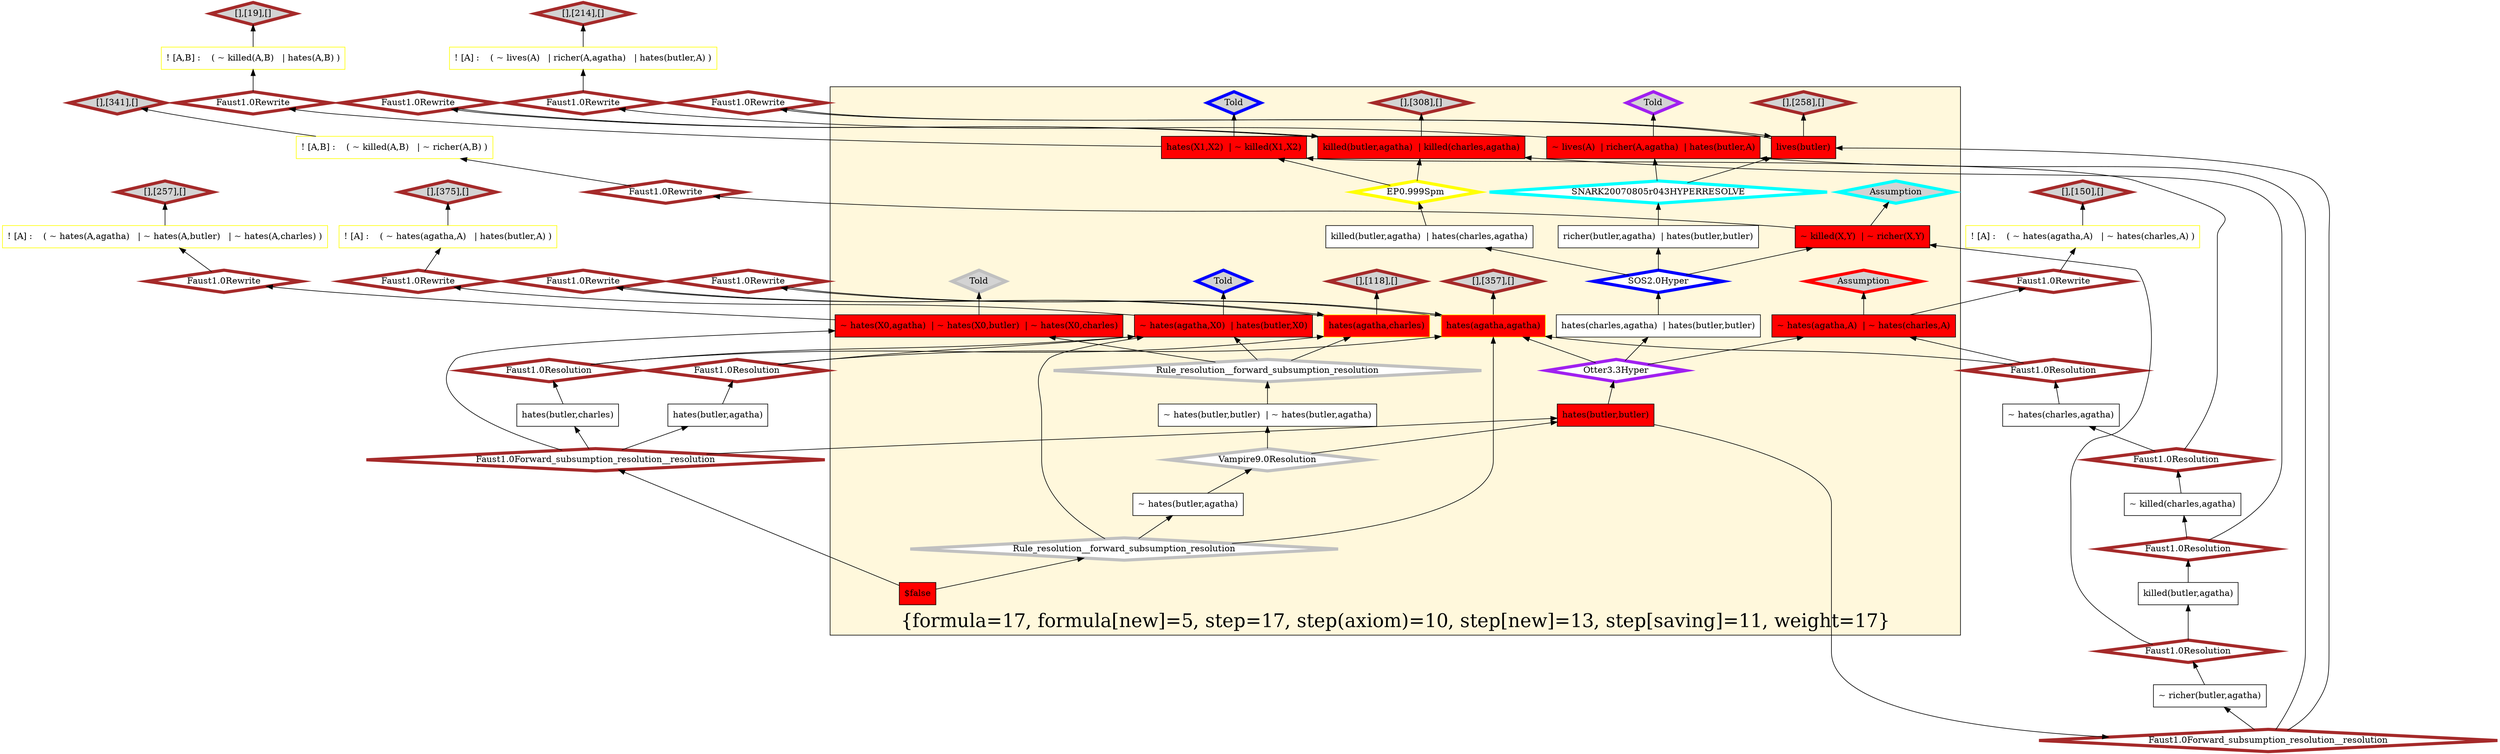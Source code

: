 digraph g 
{ rankdir=BT;
   
  "x_0" [ color="black" shape="box" label="$false" fillcolor="red" style="filled"  ];
  "x_102" [ color="black" shape="box" label="~ killed(A,B)  | ~ richer(A,B)" fillcolor="red" style="filled"  ];
  "x_172" [ color="black" shape="box" label="~ hates(butler,butler)  | ~ hates(butler,agatha)" fillcolor="white" style="filled"  ];
  "x_55" [ color="black" shape="box" label="~ hates(butler,agatha)" fillcolor="white" style="filled"  ];
  "x_102" [ color="black" shape="box" label="~ killed(A,B)  | ~ richer(A,B)" fillcolor="red" style="filled"  ];
  "x_427" [ color="black" shape="box" label="hates(charles,agatha)  | killed(butler,agatha)" fillcolor="white" style="filled"  ];
  "x_308" [ color="black" shape="box" label="killed(butler,agatha)  | killed(charles,agatha)" fillcolor="red" style="filled"  ];
  "x_341" [ color="yellow" shape="box" label="! [A,B] :    ( ~ killed(A,B)   | ~ richer(A,B) )" fillcolor="white" style="filled"  ];
  "x_275" [ color="black" shape="box" label="hates(butler,charles)" fillcolor="white" style="filled"  ];
  "x_357" [ color="black" shape="box" label="hates(agatha,agatha)" fillcolor="red" style="filled"  ];
  "x_118" [ color="black" shape="box" label="hates(agatha,charles)" fillcolor="red" style="filled"  ];
  "x_8" [ color="black" shape="box" label="~ hates(agatha,A)  | hates(butler,A)" fillcolor="red" style="filled"  ];
  "x_357" [ color="black" shape="box" label="hates(agatha,agatha)" fillcolor="red" style="filled"  ];
  "x_347" [ color="black" shape="box" label="hates(butler,butler)" fillcolor="red" style="filled"  ];
  "x_347" [ color="black" shape="box" label="hates(butler,butler)" fillcolor="red" style="filled"  ];
  "x_118" [ color="black" shape="box" label="hates(agatha,charles)" fillcolor="red" style="filled"  ];
  "x_238" [ color="black" shape="box" label="killed(butler,agatha)" fillcolor="white" style="filled"  ];
  "x_67" [ color="black" shape="box" label="richer(butler,agatha)  | hates(butler,butler)" fillcolor="white" style="filled"  ];
  "x_118" [ color="yellow" shape="box" label="hates(agatha,charles)" fillcolor="red" style="filled"  ];
  "x_19" [ color="yellow" shape="box" label="! [A,B] :    ( ~ killed(A,B)   | hates(A,B) )" fillcolor="white" style="filled"  ];
  "x_395" [ color="black" shape="box" label="~ lives(A)  | richer(A,agatha)  | hates(butler,A)" fillcolor="red" style="filled"  ];
  "x_78" [ color="black" shape="box" label="hates(butler,agatha)" fillcolor="white" style="filled"  ];
  "x_308" [ color="yellow" shape="box" label="killed(butler,agatha) | killed(charles,agatha)" fillcolor="red" style="filled"  ];
  "x_427" [ color="black" shape="box" label="killed(butler,agatha)  | hates(charles,agatha)" fillcolor="white" style="filled"  ];
  "x_158" [ color="black" shape="box" label="hates(butler,butler)  | hates(charles,agatha)" fillcolor="white" style="filled"  ];
  "x_258" [ color="black" shape="box" label="lives(butler)" fillcolor="red" style="filled"  ];
  "x_102" [ color="black" shape="box" label="~ killed(X,Y)  | ~ richer(X,Y)" fillcolor="red" style="filled"  ];
  "x_357" [ color="black" shape="box" label="hates(agatha,agatha)" fillcolor="red" style="filled"  ];
  "x_260" [ color="black" shape="box" label="~ killed(A,B)  | hates(A,B)" fillcolor="red" style="filled"  ];
  "x_258" [ color="yellow" shape="box" label="lives(butler)" fillcolor="red" style="filled"  ];
  "x_260" [ color="black" shape="box" label="~ killed(A,B)  | hates(A,B)" fillcolor="red" style="filled"  ];
  "x_441" [ color="black" shape="box" label="~ hates(agatha,A)  | ~ hates(charles,A)" fillcolor="red" style="filled"  ];
  "x_203" [ color="black" shape="box" label="~ hates(X0,butler)  | ~ hates(X0,charles)  | ~ hates(X0,agatha)" fillcolor="red" style="filled"  ];
  "x_395" [ color="black" shape="box" label="~ lives(X)  | richer(X,agatha)  | hates(butler,X)" fillcolor="red" style="filled"  ];
  "x_8" [ color="black" shape="box" label="~ hates(agatha,A)  | hates(butler,A)" fillcolor="red" style="filled"  ];
  "x_375" [ color="yellow" shape="box" label="! [A] :    ( ~ hates(agatha,A)   | hates(butler,A) )" fillcolor="white" style="filled"  ];
  "x_35" [ color="black" shape="box" label="~ richer(butler,agatha)" fillcolor="white" style="filled"  ];
  "x_348" [ color="black" shape="box" label="~ killed(charles,agatha)" fillcolor="white" style="filled"  ];
  "x_260" [ color="black" shape="box" label="hates(X1,X2)  | ~ killed(X1,X2)" fillcolor="red" style="filled"  ];
  "x_441" [ color="black" shape="box" label="~ hates(agatha,X)  | ~ hates(charles,X)" fillcolor="red" style="filled"  ];
  "x_347" [ color="black" shape="box" label="hates(butler,butler)" fillcolor="red" style="filled"  ];
  "x_67" [ color="black" shape="box" label="richer(butler,agatha)  | hates(butler,butler)" fillcolor="white" style="filled"  ];
  "x_203" [ color="black" shape="box" label="~ hates(A,agatha)  | ~ hates(A,butler)  | ~ hates(A,charles)" fillcolor="red" style="filled"  ];
  "x_257" [ color="yellow" shape="box" label="! [A] :    ( ~ hates(A,agatha)   | ~ hates(A,butler)   | ~ hates(A,charles) )" fillcolor="white" style="filled"  ];
  "x_269" [ color="black" shape="box" label="~ hates(charles,agatha)" fillcolor="white" style="filled"  ];
  "x_8" [ color="black" shape="box" label="~ hates(agatha,X0)  | hates(butler,X0)" fillcolor="red" style="filled"  ];
  "x_357" [ color="yellow" shape="box" label="hates(agatha,agatha)" fillcolor="red" style="filled"  ];
  "x_308" [ color="black" shape="box" label="killed(butler,agatha)  | killed(charles,agatha)" fillcolor="red" style="filled"  ];
  "x_150" [ color="yellow" shape="box" label="! [A] :    ( ~ hates(agatha,A)   | ~ hates(charles,A) )" fillcolor="white" style="filled"  ];
  "x_0" [ color="black" shape="box" label="$false" fillcolor="red" style="filled"  ];
  "x_258" [ color="black" shape="box" label="lives(butler)" fillcolor="red" style="filled"  ];
  "x_158" [ color="black" shape="box" label="hates(charles,agatha)  | hates(butler,butler)" fillcolor="white" style="filled"  ];
  "x_214" [ color="yellow" shape="box" label="! [A] :    ( ~ lives(A)   | richer(A,agatha)   | hates(butler,A) )" fillcolor="white" style="filled"  ];
  "x_203" [ color="black" shape="box" label="~ hates(X0,agatha)  | ~ hates(X0,butler)  | ~ hates(X0,charles)" fillcolor="red" style="filled"  ];
  "x_441" [ color="black" shape="box" label="~ hates(agatha,A)  | ~ hates(charles,A)" fillcolor="red" style="filled"  ];
  "x_395" [ color="black" shape="box" label="~ lives(A)  | richer(A,agatha)  | hates(butler,A)" fillcolor="red" style="filled"  ];
  "-75b2b8ab:124078c1359:-4820" [ URL="http://browser.inference-web.org/iwbrowser/BrowseNodeSet?url=http%3A%2F%2Finference-web.org%2Fproofs%2Ftptp%2FSolutions%2FPUZ%2FPUZ001-1%2FFaust---1.0%2Fanswer.owl%23ns_168286272" color="brown" shape="diamond" label="Faust1.0Rewrite" fillcolor="white" style="filled" penwidth="5"  ];
  "x_260" -> "-75b2b8ab:124078c1359:-4820";
  "-75b2b8ab:124078c1359:-4820" -> "x_19";
  "-75b2b8ab:124078c1359:-4903" [ URL="http://browser.inference-web.org/iwbrowser/BrowseNodeSet?url=http%3A%2F%2Finference-web.org%2Fproofs%2Ftptp%2FSolutions%2FPUZ%2FPUZ001-1%2FEP---1.1pre%2Fanswer.owl%23ns_13" color="yellow" shape="diamond" label="EP0.999Spm" fillcolor="white" style="filled" penwidth="5"  ];
  "x_427" -> "-75b2b8ab:124078c1359:-4903";
  "-75b2b8ab:124078c1359:-4903" -> "x_260";
  "-75b2b8ab:124078c1359:-4903" -> "x_308";
  "-75b2b8ab:124078c1359:-466d" [ URL="http://browser.inference-web.org/iwbrowser/BrowseNodeSet?url=http%3A%2F%2Finference-web.org%2Fproofs%2Ftptp%2FSolutions%2FPUZ%2FPUZ001-1%2FSOS---2.0%2Fanswer.owl%23ns_4" color="blue" shape="diamond" label="Told" fillcolor="lightgrey" style="filled" penwidth="5"  ];
  "x_260" -> "-75b2b8ab:124078c1359:-466d";
  "-75b2b8ab:124078c1359:-468c" [ URL="http://browser.inference-web.org/iwbrowser/BrowseNodeSet?url=http%3A%2F%2Finference-web.org%2Fproofs%2Ftptp%2FSolutions%2FPUZ%2FPUZ001-1%2FSOS---2.0%2Fanswer.owl%23ns_5" color="blue" shape="diamond" label="Told" fillcolor="lightgrey" style="filled" penwidth="5"  ];
  "x_8" -> "-75b2b8ab:124078c1359:-468c";
  "-75b2b8ab:124078c1359:-46c6" [ URL="http://browser.inference-web.org/iwbrowser/BrowseNodeSet?url=http%3A%2F%2Finference-web.org%2Fproofs%2Ftptp%2FSolutions%2FPUZ%2FPUZ001-1%2FSNARK---20080805r005%2Fanswer.owl%23ns_16" color="cyan" shape="diamond" label="SNARK20070805r043HYPERRESOLVE" fillcolor="white" style="filled" penwidth="5"  ];
  "x_67" -> "-75b2b8ab:124078c1359:-46c6";
  "-75b2b8ab:124078c1359:-46c6" -> "x_258";
  "-75b2b8ab:124078c1359:-46c6" -> "x_395";
  "-75b2b8ab:124078c1359:-4843" [ URL="http://browser.inference-web.org/iwbrowser/BrowseNodeSet?url=http%3A%2F%2Finference-web.org%2Fproofs%2Ftptp%2FSolutions%2FPUZ%2FPUZ001-1%2FFaust---1.0%2Fanswer.owl%23ns_176259640" color="brown" shape="diamond" label="Faust1.0Forward_subsumption_resolution__resolution" fillcolor="white" style="filled" penwidth="5"  ];
  "x_347" -> "-75b2b8ab:124078c1359:-4843";
  "-75b2b8ab:124078c1359:-4843" -> "x_35";
  "-75b2b8ab:124078c1359:-4843" -> "x_258";
  "-75b2b8ab:124078c1359:-4843" -> "x_395";
  "-75b2b8ab:124078c1359:-45fb" [ URL="http://browser.inference-web.org/iwbrowser/BrowseNodeSet?url=http%3A%2F%2Finference-web.org%2Fproofs%2Ftptp%2FSolutions%2FPUZ%2FPUZ001-1%2FVampire---9.0%2Fanswer.owl%23ns_29" color="grey" shape="diamond" label="Rule_resolution__forward_subsumption_resolution" fillcolor="white" style="filled" penwidth="5"  ];
  "x_172" -> "-75b2b8ab:124078c1359:-45fb";
  "-75b2b8ab:124078c1359:-45fb" -> "x_8";
  "-75b2b8ab:124078c1359:-45fb" -> "x_118";
  "-75b2b8ab:124078c1359:-45fb" -> "x_203";
  "-75b2b8ab:124078c1359:-4678" [ URL="http://browser.inference-web.org/iwbrowser/BrowseNodeSet?url=http%3A%2F%2Finference-web.org%2Fproofs%2Ftptp%2FSolutions%2FPUZ%2FPUZ001-1%2FSOS---2.0%2Fanswer.owl%23ns_19" color="blue" shape="diamond" label="SOS2.0Hyper" fillcolor="white" style="filled" penwidth="5"  ];
  "x_158" -> "-75b2b8ab:124078c1359:-4678";
  "-75b2b8ab:124078c1359:-4678" -> "x_67";
  "-75b2b8ab:124078c1359:-4678" -> "x_102";
  "-75b2b8ab:124078c1359:-4678" -> "x_427";
  "-75b2b8ab:124078c1359:-4645" [ URL="http://browser.inference-web.org/iwbrowser/BrowseNodeSet?url=http%3A%2F%2Finference-web.org%2Fproofs%2Ftptp%2FSolutions%2FPUZ%2FPUZ001-1%2FVampire---9.0%2Fanswer.owl%23ns_38" color="grey" shape="diamond" label="Vampire9.0Resolution" fillcolor="white" style="filled" penwidth="5"  ];
  "x_55" -> "-75b2b8ab:124078c1359:-4645";
  "-75b2b8ab:124078c1359:-4645" -> "x_172";
  "-75b2b8ab:124078c1359:-4645" -> "x_347";
  "-75b2b8ab:124078c1359:-4878" [ URL="http://browser.inference-web.org/iwbrowser/BrowseNodeSet?url=http%3A%2F%2Finference-web.org%2Fproofs%2Ftptp%2FSolutions%2FPUZ%2FPUZ001-1%2FFaust---1.0%2Fanswer.owl%23answer" color="brown" shape="diamond" label="Faust1.0Forward_subsumption_resolution__resolution" fillcolor="white" style="filled" penwidth="5"  ];
  "x_0" -> "-75b2b8ab:124078c1359:-4878";
  "-75b2b8ab:124078c1359:-4878" -> "x_78";
  "-75b2b8ab:124078c1359:-4878" -> "x_203";
  "-75b2b8ab:124078c1359:-4878" -> "x_275";
  "-75b2b8ab:124078c1359:-4878" -> "x_347";
  "-75b2b8ab:124078c1359:-47e1" [ URL="http://browser.inference-web.org/iwbrowser/BrowseNodeSet?url=http%3A%2F%2Finference-web.org%2Fproofs%2Ftptp%2FSolutions%2FPUZ%2FPUZ001-1%2FMetis---2.2%2Fanswer.owl%23ns_different_hates" color="red" shape="diamond" label="Assumption" fillcolor="lightgrey" style="filled" penwidth="5"  ];
  "x_441" -> "-75b2b8ab:124078c1359:-47e1";
  "-75b2b8ab:124078c1359:-4871" [ URL="http://browser.inference-web.org/iwbrowser/BrowseNodeSet?url=http%3A%2F%2Finference-web.org%2Fproofs%2Ftptp%2FSolutions%2FPUZ%2FPUZ001-1%2FFaust---1.0%2Fanswer.owl%23ns_176139248" color="brown" shape="diamond" label="Faust1.0Resolution" fillcolor="white" style="filled" penwidth="5"  ];
  "x_78" -> "-75b2b8ab:124078c1359:-4871";
  "-75b2b8ab:124078c1359:-4871" -> "x_8";
  "-75b2b8ab:124078c1359:-4871" -> "x_357";
  "-75b2b8ab:124078c1359:-486c" [ URL="http://browser.inference-web.org/iwbrowser/BrowseNodeSet?url=http%3A%2F%2Finference-web.org%2Fproofs%2Ftptp%2FSolutions%2FPUZ%2FPUZ001-1%2FFaust---1.0%2Fanswer.owl%23ns_168277664" color="brown" shape="diamond" label="Faust1.0Rewrite" fillcolor="white" style="filled" penwidth="5"  ];
  "x_357" -> "-75b2b8ab:124078c1359:-486c";
  "-75b2b8ab:124078c1359:-486c" -> "x_357";
  "-75b2b8ab:124078c1359:-4863" [ URL="http://browser.inference-web.org/iwbrowser/BrowseNodeSet?url=http%3A%2F%2Finference-web.org%2Fproofs%2Ftptp%2FSolutions%2FPUZ%2FPUZ001-1%2FFaust---1.0%2Fanswer.owl%23ns_168238288" color="brown" shape="diamond" label="Faust1.0Rewrite" fillcolor="white" style="filled" penwidth="5"  ];
  "x_8" -> "-75b2b8ab:124078c1359:-4863";
  "-75b2b8ab:124078c1359:-4863" -> "x_375";
  "-75b2b8ab:124078c1359:-4833" [ URL="http://browser.inference-web.org/iwbrowser/BrowseNodeSet?url=http%3A%2F%2Finference-web.org%2Fproofs%2Ftptp%2FSolutions%2FPUZ%2FPUZ001-1%2FFaust---1.0%2Fanswer.owl%23ns_176202488" color="brown" shape="diamond" label="Faust1.0Resolution" fillcolor="white" style="filled" penwidth="5"  ];
  "x_348" -> "-75b2b8ab:124078c1359:-4833";
  "-75b2b8ab:124078c1359:-4833" -> "x_260";
  "-75b2b8ab:124078c1359:-4833" -> "x_269";
  "-75b2b8ab:124078c1359:-480e" [ URL="http://browser.inference-web.org/iwbrowser/BrowseNodeSet?url=http%3A%2F%2Finference-web.org%2Fproofs%2Ftptp%2FSolutions%2FPUZ%2FPUZ001-1%2FFaust---1.0%2Fanswer.owl%23ns_168254608" color="brown" shape="diamond" label="Faust1.0Rewrite" fillcolor="white" style="filled" penwidth="5"  ];
  "x_102" -> "-75b2b8ab:124078c1359:-480e";
  "-75b2b8ab:124078c1359:-480e" -> "x_341";
  "-75b2b8ab:124078c1359:-4805" [ URL="http://browser.inference-web.org/iwbrowser/BrowseNodeSet?url=http%3A%2F%2Finference-web.org%2Fproofs%2Ftptp%2FSolutions%2FPUZ%2FPUZ001-1%2FFaust---1.0%2Fanswer.owl%23ns_168303320" color="brown" shape="diamond" label="Faust1.0Rewrite" fillcolor="white" style="filled" penwidth="5"  ];
  "x_395" -> "-75b2b8ab:124078c1359:-4805";
  "-75b2b8ab:124078c1359:-4805" -> "x_214";
  "-75b2b8ab:124078c1359:-483d" [ URL="http://browser.inference-web.org/iwbrowser/BrowseNodeSet?url=http%3A%2F%2Finference-web.org%2Fproofs%2Ftptp%2FSolutions%2FPUZ%2FPUZ001-1%2FFaust---1.0%2Fanswer.owl%23ns_176249928" color="brown" shape="diamond" label="Faust1.0Resolution" fillcolor="white" style="filled" penwidth="5"  ];
  "x_35" -> "-75b2b8ab:124078c1359:-483d";
  "-75b2b8ab:124078c1359:-483d" -> "x_102";
  "-75b2b8ab:124078c1359:-483d" -> "x_238";
  "-75b2b8ab:124078c1359:-485a" [ URL="http://browser.inference-web.org/iwbrowser/BrowseNodeSet?url=http%3A%2F%2Finference-web.org%2Fproofs%2Ftptp%2FSolutions%2FPUZ%2FPUZ001-1%2FFaust---1.0%2Fanswer.owl%23ns_168272912" color="brown" shape="diamond" label="Faust1.0Rewrite" fillcolor="white" style="filled" penwidth="5"  ];
  "x_203" -> "-75b2b8ab:124078c1359:-485a";
  "-75b2b8ab:124078c1359:-485a" -> "x_257";
  "-75b2b8ab:124078c1359:-4851" [ URL="http://browser.inference-web.org/iwbrowser/BrowseNodeSet?url=http%3A%2F%2Finference-web.org%2Fproofs%2Ftptp%2FSolutions%2FPUZ%2FPUZ001-1%2FFaust---1.0%2Fanswer.owl%23ns_176169184" color="brown" shape="diamond" label="Faust1.0Resolution" fillcolor="white" style="filled" penwidth="5"  ];
  "x_275" -> "-75b2b8ab:124078c1359:-4851";
  "-75b2b8ab:124078c1359:-4851" -> "x_8";
  "-75b2b8ab:124078c1359:-4851" -> "x_118";
  "-75b2b8ab:124078c1359:-4817" [ URL="http://browser.inference-web.org/iwbrowser/BrowseNodeSet?url=http%3A%2F%2Finference-web.org%2Fproofs%2Ftptp%2FSolutions%2FPUZ%2FPUZ001-1%2FFaust---1.0%2Fanswer.owl%23ns_168309696" color="brown" shape="diamond" label="Faust1.0Rewrite" fillcolor="white" style="filled" penwidth="5"  ];
  "x_308" -> "-75b2b8ab:124078c1359:-4817";
  "-75b2b8ab:124078c1359:-4817" -> "x_308";
  "-75b2b8ab:124078c1359:-480a" [ URL="http://browser.inference-web.org/iwbrowser/BrowseNodeSet?url=http%3A%2F%2Finference-web.org%2Fproofs%2Ftptp%2FSolutions%2FPUZ%2FPUZ001-1%2FFaust---1.0%2Fanswer.owl%23ns_poorer_killer" color="brown" shape="diamond" label="[],[341],[]" fillcolor="lightgrey" style="filled" penwidth="5"  ];
  "x_341" -> "-75b2b8ab:124078c1359:-480a";
  "-75b2b8ab:124078c1359:-4829" [ URL="http://browser.inference-web.org/iwbrowser/BrowseNodeSet?url=http%3A%2F%2Finference-web.org%2Fproofs%2Ftptp%2FSolutions%2FPUZ%2FPUZ001-1%2FFaust---1.0%2Fanswer.owl%23ns_168261192" color="brown" shape="diamond" label="Faust1.0Rewrite" fillcolor="white" style="filled" penwidth="5"  ];
  "x_441" -> "-75b2b8ab:124078c1359:-4829";
  "-75b2b8ab:124078c1359:-4829" -> "x_150";
  "-75b2b8ab:124078c1359:-481c" [ URL="http://browser.inference-web.org/iwbrowser/BrowseNodeSet?url=http%3A%2F%2Finference-web.org%2Fproofs%2Ftptp%2FSolutions%2FPUZ%2FPUZ001-1%2FFaust---1.0%2Fanswer.owl%23ns_killer_hates_victim" color="brown" shape="diamond" label="[],[19],[]" fillcolor="lightgrey" style="filled" penwidth="5"  ];
  "x_19" -> "-75b2b8ab:124078c1359:-481c";
  "-75b2b8ab:124078c1359:-4825" [ URL="http://browser.inference-web.org/iwbrowser/BrowseNodeSet?url=http%3A%2F%2Finference-web.org%2Fproofs%2Ftptp%2FSolutions%2FPUZ%2FPUZ001-1%2FFaust---1.0%2Fanswer.owl%23ns_different_hates" color="brown" shape="diamond" label="[],[150],[]" fillcolor="lightgrey" style="filled" penwidth="5"  ];
  "x_150" -> "-75b2b8ab:124078c1359:-4825";
  "-75b2b8ab:124078c1359:-4735" [ URL="http://browser.inference-web.org/iwbrowser/BrowseNodeSet?url=http%3A%2F%2Finference-web.org%2Fproofs%2Ftptp%2FSolutions%2FPUZ%2FPUZ001-1%2FOtter---3.3%2Fanswer.owl%23ns_21" color="purple" shape="diamond" label="Otter3.3Hyper" fillcolor="white" style="filled" penwidth="5"  ];
  "x_347" -> "-75b2b8ab:124078c1359:-4735";
  "-75b2b8ab:124078c1359:-4735" -> "x_158";
  "-75b2b8ab:124078c1359:-4735" -> "x_357";
  "-75b2b8ab:124078c1359:-4735" -> "x_441";
  "-75b2b8ab:124078c1359:-4856" [ URL="http://browser.inference-web.org/iwbrowser/BrowseNodeSet?url=http%3A%2F%2Finference-web.org%2Fproofs%2Ftptp%2FSolutions%2FPUZ%2FPUZ001-1%2FFaust---1.0%2Fanswer.owl%23ns_no_one_hates_everyone" color="brown" shape="diamond" label="[],[257],[]" fillcolor="lightgrey" style="filled" penwidth="5"  ];
  "x_257" -> "-75b2b8ab:124078c1359:-4856";
  "-75b2b8ab:124078c1359:-484c" [ URL="http://browser.inference-web.org/iwbrowser/BrowseNodeSet?url=http%3A%2F%2Finference-web.org%2Fproofs%2Ftptp%2FSolutions%2FPUZ%2FPUZ001-1%2FFaust---1.0%2Fanswer.owl%23ns_168281744" color="brown" shape="diamond" label="Faust1.0Rewrite" fillcolor="white" style="filled" penwidth="5"  ];
  "x_118" -> "-75b2b8ab:124078c1359:-484c";
  "-75b2b8ab:124078c1359:-484c" -> "x_118";
  "-75b2b8ab:124078c1359:-4868" [ URL="http://browser.inference-web.org/iwbrowser/BrowseNodeSet?url=http%3A%2F%2Finference-web.org%2Fproofs%2Ftptp%2FSolutions%2FPUZ%2FPUZ001-1%2FFaust---1.0%2Fanswer.owl%23ns_agatha_hates_agatha" color="brown" shape="diamond" label="[],[357],[]" fillcolor="lightgrey" style="filled" penwidth="5"  ];
  "x_357" -> "-75b2b8ab:124078c1359:-4868";
  "-75b2b8ab:124078c1359:-482e" [ URL="http://browser.inference-web.org/iwbrowser/BrowseNodeSet?url=http%3A%2F%2Finference-web.org%2Fproofs%2Ftptp%2FSolutions%2FPUZ%2FPUZ001-1%2FFaust---1.0%2Fanswer.owl%23ns_176150976" color="brown" shape="diamond" label="Faust1.0Resolution" fillcolor="white" style="filled" penwidth="5"  ];
  "x_269" -> "-75b2b8ab:124078c1359:-482e";
  "-75b2b8ab:124078c1359:-482e" -> "x_357";
  "-75b2b8ab:124078c1359:-482e" -> "x_441";
  "-75b2b8ab:124078c1359:-464f" [ URL="http://browser.inference-web.org/iwbrowser/BrowseNodeSet?url=http%3A%2F%2Finference-web.org%2Fproofs%2Ftptp%2FSolutions%2FPUZ%2FPUZ001-1%2FVampire---9.0%2Fanswer.owl%23answer" color="grey" shape="diamond" label="Rule_resolution__forward_subsumption_resolution" fillcolor="white" style="filled" penwidth="5"  ];
  "x_0" -> "-75b2b8ab:124078c1359:-464f";
  "-75b2b8ab:124078c1359:-464f" -> "x_8";
  "-75b2b8ab:124078c1359:-464f" -> "x_55";
  "-75b2b8ab:124078c1359:-464f" -> "x_357";
  "-75b2b8ab:124078c1359:-4813" [ URL="http://browser.inference-web.org/iwbrowser/BrowseNodeSet?url=http%3A%2F%2Finference-web.org%2Fproofs%2Ftptp%2FSolutions%2FPUZ%2FPUZ001-1%2FFaust---1.0%2Fanswer.owl%23ns_prove_neither_charles_nor_butler_did_it" color="brown" shape="diamond" label="[],[308],[]" fillcolor="lightgrey" style="filled" penwidth="5"  ];
  "x_308" -> "-75b2b8ab:124078c1359:-4813";
  "-75b2b8ab:124078c1359:-45ec" [ URL="http://browser.inference-web.org/iwbrowser/BrowseNodeSet?url=http%3A%2F%2Finference-web.org%2Fproofs%2Ftptp%2FSolutions%2FPUZ%2FPUZ001-1%2FVampire---9.0%2Fanswer.owl%23ns_6" color="grey" shape="diamond" label="Told" fillcolor="lightgrey" style="filled" penwidth="5"  ];
  "x_203" -> "-75b2b8ab:124078c1359:-45ec";
  "-75b2b8ab:124078c1359:-4848" [ URL="http://browser.inference-web.org/iwbrowser/BrowseNodeSet?url=http%3A%2F%2Finference-web.org%2Fproofs%2Ftptp%2FSolutions%2FPUZ%2FPUZ001-1%2FFaust---1.0%2Fanswer.owl%23ns_agatha_hates_charles" color="brown" shape="diamond" label="[],[118],[]" fillcolor="lightgrey" style="filled" penwidth="5"  ];
  "x_118" -> "-75b2b8ab:124078c1359:-4848";
  "-75b2b8ab:124078c1359:-46b7" [ URL="http://browser.inference-web.org/iwbrowser/BrowseNodeSet?url=http%3A%2F%2Finference-web.org%2Fproofs%2Ftptp%2FSolutions%2FPUZ%2FPUZ001-1%2FSNARK---20080805r005%2Fanswer.owl%23ns_poorer_killer" color="cyan" shape="diamond" label="Assumption" fillcolor="lightgrey" style="filled" penwidth="5"  ];
  "x_102" -> "-75b2b8ab:124078c1359:-46b7";
  "-75b2b8ab:124078c1359:-4801" [ URL="http://browser.inference-web.org/iwbrowser/BrowseNodeSet?url=http%3A%2F%2Finference-web.org%2Fproofs%2Ftptp%2FSolutions%2FPUZ%2FPUZ001-1%2FFaust---1.0%2Fanswer.owl%23ns_butler_hates_poor" color="brown" shape="diamond" label="[],[214],[]" fillcolor="lightgrey" style="filled" penwidth="5"  ];
  "x_214" -> "-75b2b8ab:124078c1359:-4801";
  "-75b2b8ab:124078c1359:-471f" [ URL="http://browser.inference-web.org/iwbrowser/BrowseNodeSet?url=http%3A%2F%2Finference-web.org%2Fproofs%2Ftptp%2FSolutions%2FPUZ%2FPUZ001-1%2FOtter---3.3%2Fanswer.owl%23ns_6" color="purple" shape="diamond" label="Told" fillcolor="lightgrey" style="filled" penwidth="5"  ];
  "x_395" -> "-75b2b8ab:124078c1359:-471f";
  "-75b2b8ab:124078c1359:-485f" [ URL="http://browser.inference-web.org/iwbrowser/BrowseNodeSet?url=http%3A%2F%2Finference-web.org%2Fproofs%2Ftptp%2FSolutions%2FPUZ%2FPUZ001-1%2FFaust---1.0%2Fanswer.owl%23ns_same_hates" color="brown" shape="diamond" label="[],[375],[]" fillcolor="lightgrey" style="filled" penwidth="5"  ];
  "x_375" -> "-75b2b8ab:124078c1359:-485f";
  "-75b2b8ab:124078c1359:-47f8" [ URL="http://browser.inference-web.org/iwbrowser/BrowseNodeSet?url=http%3A%2F%2Finference-web.org%2Fproofs%2Ftptp%2FSolutions%2FPUZ%2FPUZ001-1%2FFaust---1.0%2Fanswer.owl%23ns_butler" color="brown" shape="diamond" label="[],[258],[]" fillcolor="lightgrey" style="filled" penwidth="5"  ];
  "x_258" -> "-75b2b8ab:124078c1359:-47f8";
  "-75b2b8ab:124078c1359:-4838" [ URL="http://browser.inference-web.org/iwbrowser/BrowseNodeSet?url=http%3A%2F%2Finference-web.org%2Fproofs%2Ftptp%2FSolutions%2FPUZ%2FPUZ001-1%2FFaust---1.0%2Fanswer.owl%23ns_176239808" color="brown" shape="diamond" label="Faust1.0Resolution" fillcolor="white" style="filled" penwidth="5"  ];
  "x_238" -> "-75b2b8ab:124078c1359:-4838";
  "-75b2b8ab:124078c1359:-4838" -> "x_308";
  "-75b2b8ab:124078c1359:-4838" -> "x_348";
  "-75b2b8ab:124078c1359:-47fc" [ URL="http://browser.inference-web.org/iwbrowser/BrowseNodeSet?url=http%3A%2F%2Finference-web.org%2Fproofs%2Ftptp%2FSolutions%2FPUZ%2FPUZ001-1%2FFaust---1.0%2Fanswer.owl%23ns_168244584" color="brown" shape="diamond" label="Faust1.0Rewrite" fillcolor="white" style="filled" penwidth="5"  ];
  "x_258" -> "-75b2b8ab:124078c1359:-47fc";
  "-75b2b8ab:124078c1359:-47fc" -> "x_258";
  
 subgraph cluster_opt 
{ label="{formula=17, formula[new]=5, step=17, step(axiom)=10, step[new]=13, step[saving]=11, weight=17}" 
 fontsize=30 fillcolor=cornsilk style=filled 
  x_0 ; x_357 ; x_172 ; x_55 ; x_260 ; x_102 ; x_258 ; x_203 ; x_395 ; x_427 ; x_308 ; x_441 ; x_260 ; x_118 ; x_8 ; x_67 ; x_357 ; x_347 ; x_347 ; x_8 ; x_357 ; x_67 ; x_118 ; x_258 ; x_308 ; x_158 ; x_427 ; x_203 ; x_441 ; x_395 ; x_158 ; x_102 ; "-75b2b8ab:124078c1359:-466d" ;
 "-75b2b8ab:124078c1359:-4903" ;
 "-75b2b8ab:124078c1359:-46c6" ;
 "-75b2b8ab:124078c1359:-468c" ;
 "-75b2b8ab:124078c1359:-4735" ;
 "-75b2b8ab:124078c1359:-45fb" ;
 "-75b2b8ab:124078c1359:-4678" ;
 "-75b2b8ab:124078c1359:-4645" ;
 "-75b2b8ab:124078c1359:-4868" ;
 "-75b2b8ab:124078c1359:-4813" ;
 "-75b2b8ab:124078c1359:-464f" ;
 "-75b2b8ab:124078c1359:-47e1" ;
 "-75b2b8ab:124078c1359:-45ec" ;
 "-75b2b8ab:124078c1359:-4848" ;
 "-75b2b8ab:124078c1359:-46b7" ;
 "-75b2b8ab:124078c1359:-471f" ;
 "-75b2b8ab:124078c1359:-47f8" ;
 
}
 
}
